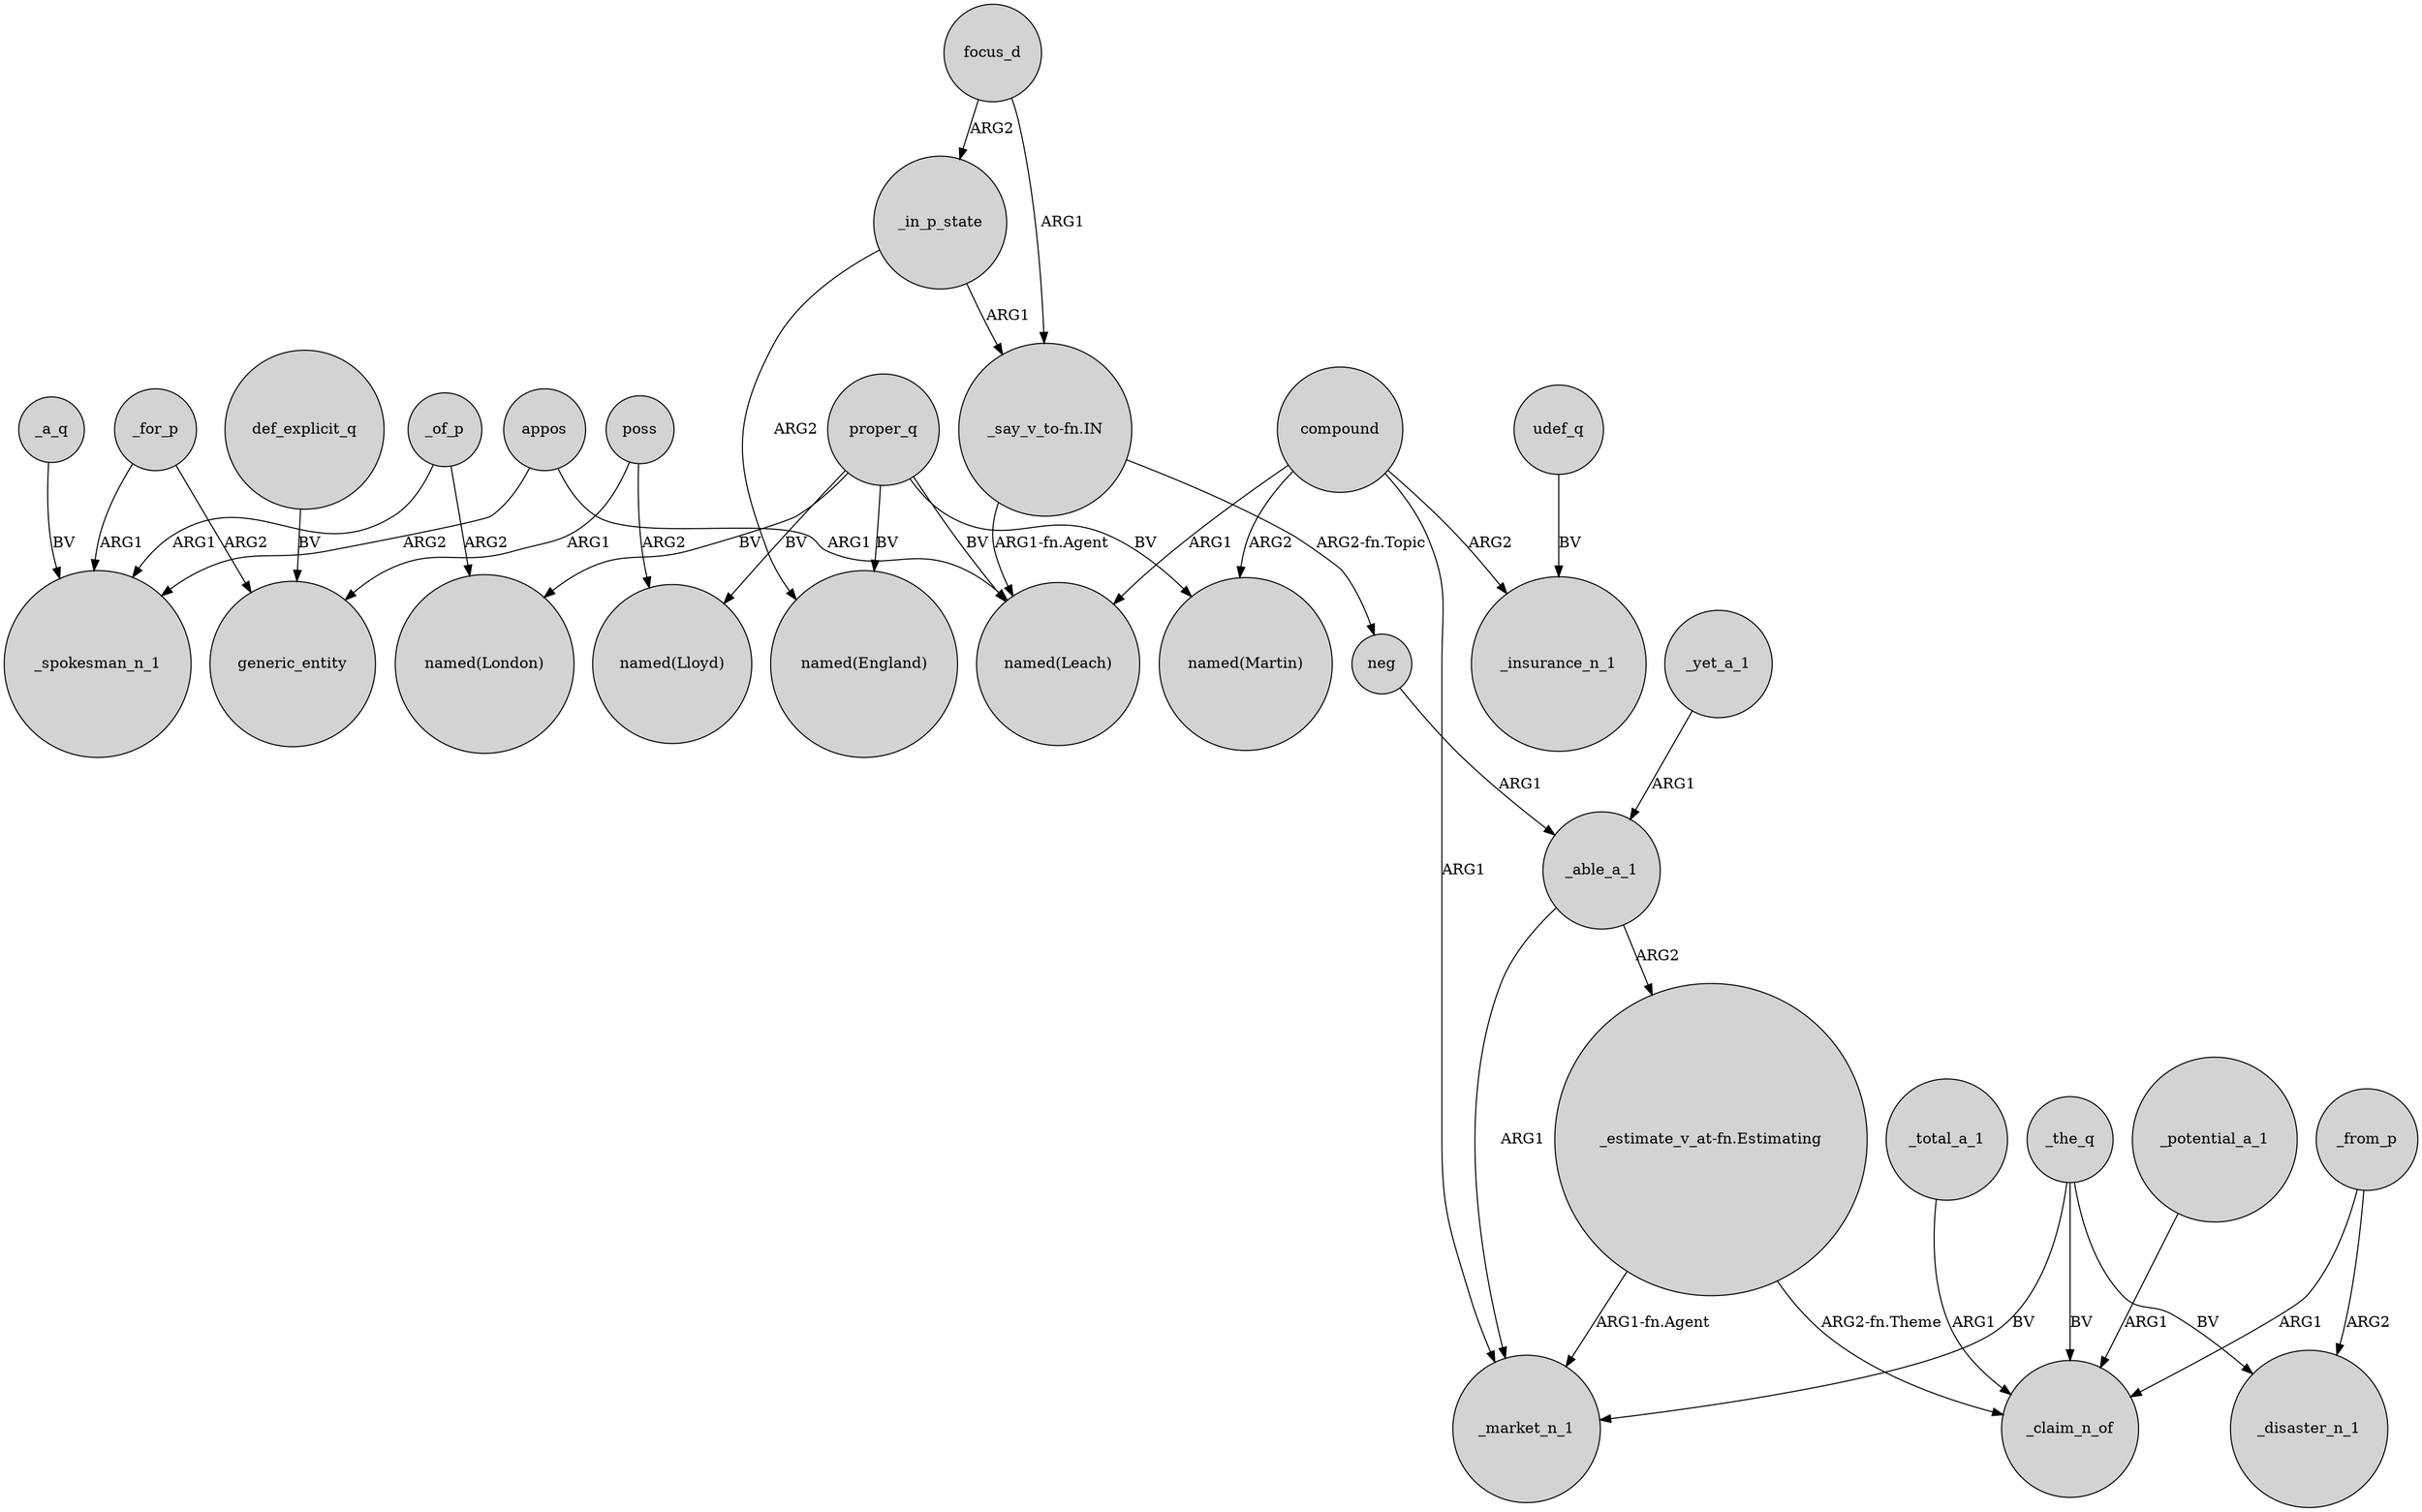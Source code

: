 digraph {
	node [shape=circle style=filled]
	appos -> _spokesman_n_1 [label=ARG2]
	_for_p -> _spokesman_n_1 [label=ARG1]
	_able_a_1 -> _market_n_1 [label=ARG1]
	poss -> generic_entity [label=ARG1]
	_the_q -> _claim_n_of [label=BV]
	_the_q -> _disaster_n_1 [label=BV]
	compound -> _insurance_n_1 [label=ARG2]
	_from_p -> _disaster_n_1 [label=ARG2]
	udef_q -> _insurance_n_1 [label=BV]
	focus_d -> _in_p_state [label=ARG2]
	_in_p_state -> "named(England)" [label=ARG2]
	_for_p -> generic_entity [label=ARG2]
	proper_q -> "named(England)" [label=BV]
	def_explicit_q -> generic_entity [label=BV]
	_yet_a_1 -> _able_a_1 [label=ARG1]
	compound -> "named(Martin)" [label=ARG2]
	proper_q -> "named(Leach)" [label=BV]
	appos -> "named(Leach)" [label=ARG1]
	proper_q -> "named(Lloyd)" [label=BV]
	poss -> "named(Lloyd)" [label=ARG2]
	compound -> "named(Leach)" [label=ARG1]
	"_estimate_v_at-fn.Estimating" -> _claim_n_of [label="ARG2-fn.Theme"]
	_of_p -> "named(London)" [label=ARG2]
	"_say_v_to-fn.IN" -> "named(Leach)" [label="ARG1-fn.Agent"]
	_of_p -> _spokesman_n_1 [label=ARG1]
	"_estimate_v_at-fn.Estimating" -> _market_n_1 [label="ARG1-fn.Agent"]
	proper_q -> "named(London)" [label=BV]
	proper_q -> "named(Martin)" [label=BV]
	_potential_a_1 -> _claim_n_of [label=ARG1]
	"_say_v_to-fn.IN" -> neg [label="ARG2-fn.Topic"]
	_a_q -> _spokesman_n_1 [label=BV]
	compound -> _market_n_1 [label=ARG1]
	_from_p -> _claim_n_of [label=ARG1]
	_the_q -> _market_n_1 [label=BV]
	_total_a_1 -> _claim_n_of [label=ARG1]
	_in_p_state -> "_say_v_to-fn.IN" [label=ARG1]
	neg -> _able_a_1 [label=ARG1]
	focus_d -> "_say_v_to-fn.IN" [label=ARG1]
	_able_a_1 -> "_estimate_v_at-fn.Estimating" [label=ARG2]
}

